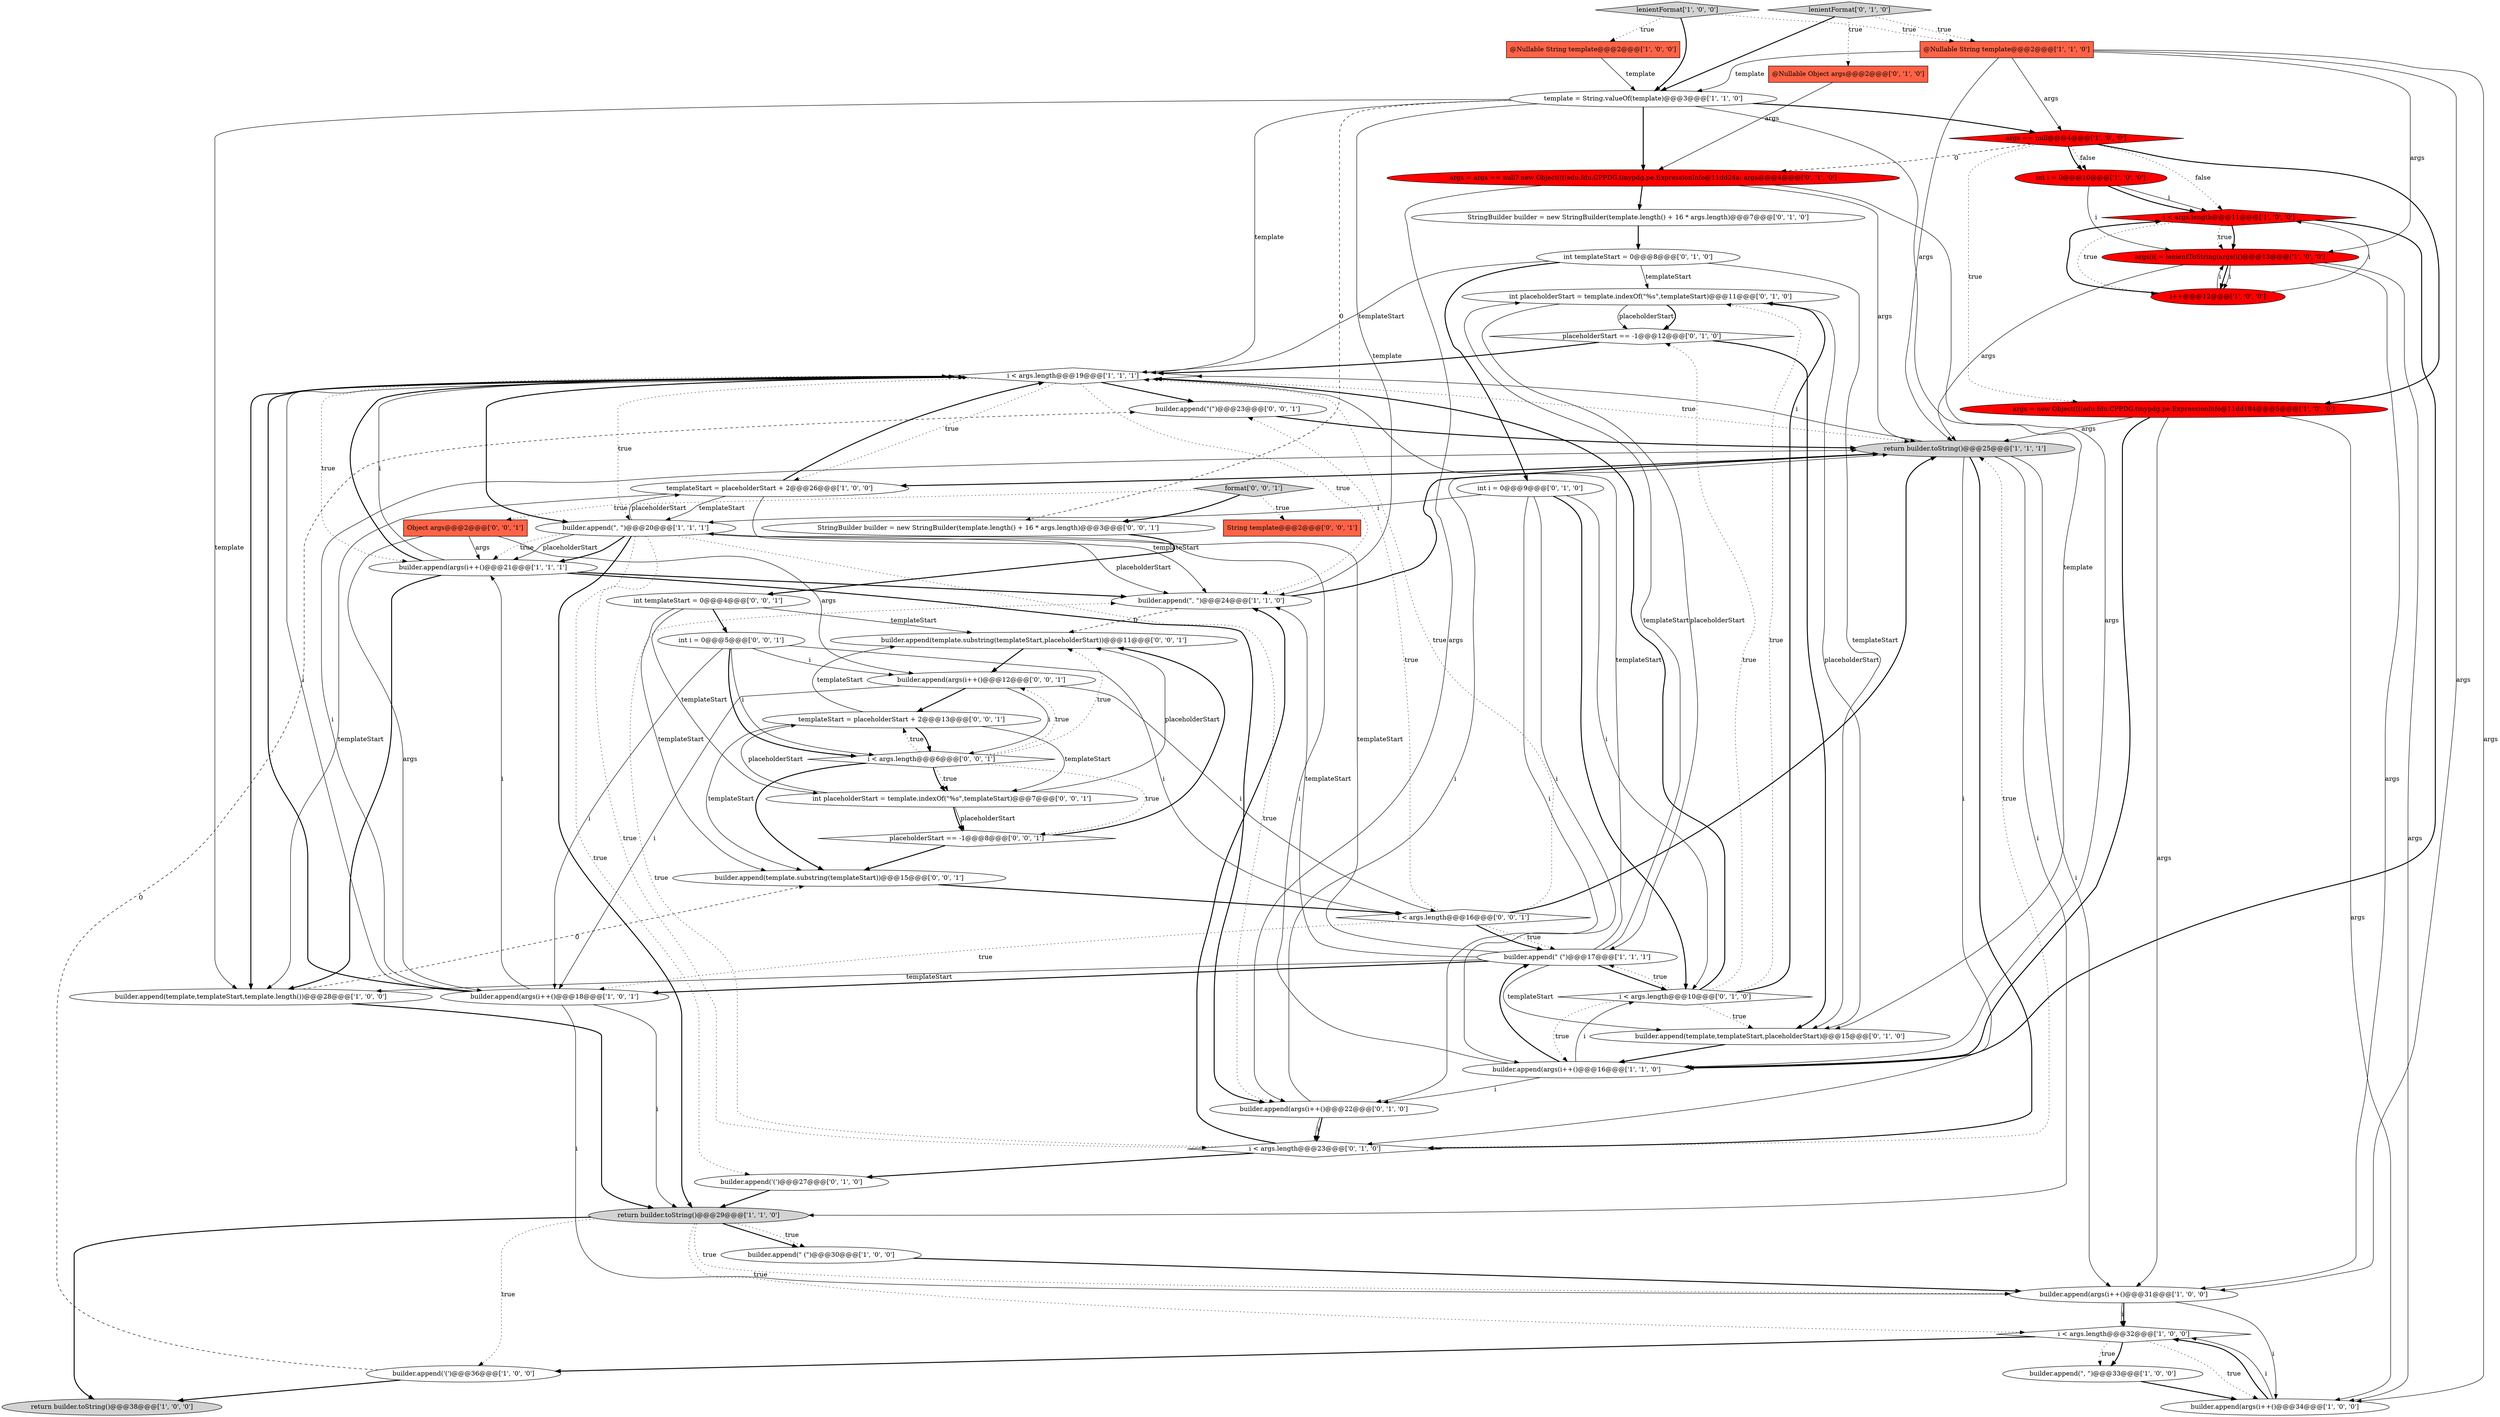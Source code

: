 digraph {
5 [style = filled, label = "lenientFormat['1', '0', '0']", fillcolor = lightgray, shape = diamond image = "AAA0AAABBB1BBB"];
15 [style = filled, label = "return builder.toString()@@@29@@@['1', '1', '0']", fillcolor = lightgray, shape = ellipse image = "AAA0AAABBB1BBB"];
55 [style = filled, label = "int placeholderStart = template.indexOf(\"%s\",templateStart)@@@7@@@['0', '0', '1']", fillcolor = white, shape = ellipse image = "AAA0AAABBB3BBB"];
16 [style = filled, label = "args = new Object((((edu.fdu.CPPDG.tinypdg.pe.ExpressionInfo@11dd184@@@5@@@['1', '0', '0']", fillcolor = red, shape = ellipse image = "AAA1AAABBB1BBB"];
28 [style = filled, label = "int placeholderStart = template.indexOf(\"%s\",templateStart)@@@11@@@['0', '1', '0']", fillcolor = white, shape = ellipse image = "AAA0AAABBB2BBB"];
14 [style = filled, label = "builder.append(args(i++()@@@34@@@['1', '0', '0']", fillcolor = white, shape = ellipse image = "AAA0AAABBB1BBB"];
29 [style = filled, label = "StringBuilder builder = new StringBuilder(template.length() + 16 * args.length)@@@7@@@['0', '1', '0']", fillcolor = white, shape = ellipse image = "AAA0AAABBB2BBB"];
43 [style = filled, label = "placeholderStart == -1@@@8@@@['0', '0', '1']", fillcolor = white, shape = diamond image = "AAA0AAABBB3BBB"];
53 [style = filled, label = "builder.append(\"(\")@@@23@@@['0', '0', '1']", fillcolor = white, shape = ellipse image = "AAA0AAABBB3BBB"];
42 [style = filled, label = "int i = 0@@@5@@@['0', '0', '1']", fillcolor = white, shape = ellipse image = "AAA0AAABBB3BBB"];
10 [style = filled, label = "i < args.length@@@32@@@['1', '0', '0']", fillcolor = white, shape = diamond image = "AAA0AAABBB1BBB"];
3 [style = filled, label = "builder.append('(')@@@36@@@['1', '0', '0']", fillcolor = white, shape = ellipse image = "AAA0AAABBB1BBB"];
36 [style = filled, label = "args = args == null? new Object((((edu.fdu.CPPDG.tinypdg.pe.ExpressionInfo@11dd24a: args@@@4@@@['0', '1', '0']", fillcolor = red, shape = ellipse image = "AAA1AAABBB2BBB"];
45 [style = filled, label = "int templateStart = 0@@@4@@@['0', '0', '1']", fillcolor = white, shape = ellipse image = "AAA0AAABBB3BBB"];
7 [style = filled, label = "args(i( = lenientToString(args(i()@@@13@@@['1', '0', '0']", fillcolor = red, shape = ellipse image = "AAA1AAABBB1BBB"];
40 [style = filled, label = "placeholderStart == -1@@@12@@@['0', '1', '0']", fillcolor = white, shape = diamond image = "AAA0AAABBB2BBB"];
46 [style = filled, label = "StringBuilder builder = new StringBuilder(template.length() + 16 * args.length)@@@3@@@['0', '0', '1']", fillcolor = white, shape = ellipse image = "AAA0AAABBB3BBB"];
24 [style = filled, label = "builder.append(args(i++()@@@31@@@['1', '0', '0']", fillcolor = white, shape = ellipse image = "AAA0AAABBB1BBB"];
4 [style = filled, label = "@Nullable String template@@@2@@@['1', '0', '0']", fillcolor = tomato, shape = box image = "AAA0AAABBB1BBB"];
6 [style = filled, label = "builder.append(args(i++()@@@21@@@['1', '1', '1']", fillcolor = white, shape = ellipse image = "AAA0AAABBB1BBB"];
50 [style = filled, label = "String template@@@2@@@['0', '0', '1']", fillcolor = tomato, shape = box image = "AAA0AAABBB3BBB"];
1 [style = filled, label = "builder.append(\" (\")@@@30@@@['1', '0', '0']", fillcolor = white, shape = ellipse image = "AAA0AAABBB1BBB"];
26 [style = filled, label = "builder.append(\", \")@@@20@@@['1', '1', '1']", fillcolor = white, shape = ellipse image = "AAA0AAABBB1BBB"];
18 [style = filled, label = "template = String.valueOf(template)@@@3@@@['1', '1', '0']", fillcolor = white, shape = ellipse image = "AAA0AAABBB1BBB"];
9 [style = filled, label = "builder.append(\", \")@@@24@@@['1', '1', '0']", fillcolor = white, shape = ellipse image = "AAA0AAABBB1BBB"];
2 [style = filled, label = "templateStart = placeholderStart + 2@@@26@@@['1', '0', '0']", fillcolor = white, shape = ellipse image = "AAA0AAABBB1BBB"];
32 [style = filled, label = "@Nullable Object args@@@2@@@['0', '1', '0']", fillcolor = tomato, shape = box image = "AAA0AAABBB2BBB"];
12 [style = filled, label = "i < args.length@@@19@@@['1', '1', '1']", fillcolor = white, shape = diamond image = "AAA0AAABBB1BBB"];
34 [style = filled, label = "builder.append(template,templateStart,placeholderStart)@@@15@@@['0', '1', '0']", fillcolor = white, shape = ellipse image = "AAA0AAABBB2BBB"];
27 [style = filled, label = "i < args.length@@@11@@@['1', '0', '0']", fillcolor = red, shape = diamond image = "AAA1AAABBB1BBB"];
33 [style = filled, label = "builder.append('(')@@@27@@@['0', '1', '0']", fillcolor = white, shape = ellipse image = "AAA0AAABBB2BBB"];
37 [style = filled, label = "i < args.length@@@10@@@['0', '1', '0']", fillcolor = white, shape = diamond image = "AAA0AAABBB2BBB"];
20 [style = filled, label = "return builder.toString()@@@25@@@['1', '1', '1']", fillcolor = lightgray, shape = ellipse image = "AAA0AAABBB1BBB"];
44 [style = filled, label = "builder.append(args(i++()@@@12@@@['0', '0', '1']", fillcolor = white, shape = ellipse image = "AAA0AAABBB3BBB"];
0 [style = filled, label = "i++@@@12@@@['1', '0', '0']", fillcolor = red, shape = ellipse image = "AAA1AAABBB1BBB"];
41 [style = filled, label = "builder.append(template.substring(templateStart,placeholderStart))@@@11@@@['0', '0', '1']", fillcolor = white, shape = ellipse image = "AAA0AAABBB3BBB"];
11 [style = filled, label = "builder.append(\", \")@@@33@@@['1', '0', '0']", fillcolor = white, shape = ellipse image = "AAA0AAABBB1BBB"];
48 [style = filled, label = "format['0', '0', '1']", fillcolor = lightgray, shape = diamond image = "AAA0AAABBB3BBB"];
23 [style = filled, label = "builder.append(\" (\")@@@17@@@['1', '1', '1']", fillcolor = white, shape = ellipse image = "AAA0AAABBB1BBB"];
39 [style = filled, label = "int templateStart = 0@@@8@@@['0', '1', '0']", fillcolor = white, shape = ellipse image = "AAA0AAABBB2BBB"];
52 [style = filled, label = "templateStart = placeholderStart + 2@@@13@@@['0', '0', '1']", fillcolor = white, shape = ellipse image = "AAA0AAABBB3BBB"];
8 [style = filled, label = "builder.append(args(i++()@@@16@@@['1', '1', '0']", fillcolor = white, shape = ellipse image = "AAA0AAABBB1BBB"];
51 [style = filled, label = "Object args@@@2@@@['0', '0', '1']", fillcolor = tomato, shape = box image = "AAA0AAABBB3BBB"];
54 [style = filled, label = "i < args.length@@@16@@@['0', '0', '1']", fillcolor = white, shape = diamond image = "AAA0AAABBB3BBB"];
49 [style = filled, label = "i < args.length@@@6@@@['0', '0', '1']", fillcolor = white, shape = diamond image = "AAA0AAABBB3BBB"];
31 [style = filled, label = "builder.append(args(i++()@@@22@@@['0', '1', '0']", fillcolor = white, shape = ellipse image = "AAA0AAABBB2BBB"];
47 [style = filled, label = "builder.append(template.substring(templateStart))@@@15@@@['0', '0', '1']", fillcolor = white, shape = ellipse image = "AAA0AAABBB3BBB"];
19 [style = filled, label = "int i = 0@@@10@@@['1', '0', '0']", fillcolor = red, shape = ellipse image = "AAA1AAABBB1BBB"];
13 [style = filled, label = "builder.append(template,templateStart,template.length())@@@28@@@['1', '0', '0']", fillcolor = white, shape = ellipse image = "AAA0AAABBB1BBB"];
17 [style = filled, label = "args == null@@@4@@@['1', '0', '0']", fillcolor = red, shape = diamond image = "AAA1AAABBB1BBB"];
38 [style = filled, label = "lenientFormat['0', '1', '0']", fillcolor = lightgray, shape = diamond image = "AAA0AAABBB2BBB"];
21 [style = filled, label = "return builder.toString()@@@38@@@['1', '0', '0']", fillcolor = lightgray, shape = ellipse image = "AAA0AAABBB1BBB"];
30 [style = filled, label = "i < args.length@@@23@@@['0', '1', '0']", fillcolor = white, shape = diamond image = "AAA0AAABBB2BBB"];
25 [style = filled, label = "@Nullable String template@@@2@@@['1', '1', '0']", fillcolor = tomato, shape = box image = "AAA0AAABBB1BBB"];
35 [style = filled, label = "int i = 0@@@9@@@['0', '1', '0']", fillcolor = white, shape = ellipse image = "AAA0AAABBB2BBB"];
22 [style = filled, label = "builder.append(args(i++()@@@18@@@['1', '0', '1']", fillcolor = white, shape = ellipse image = "AAA0AAABBB1BBB"];
8->26 [style = solid, label="i"];
12->53 [style = bold, label=""];
32->36 [style = solid, label="args"];
37->28 [style = bold, label=""];
36->31 [style = solid, label="args"];
51->22 [style = solid, label="args"];
11->14 [style = bold, label=""];
54->22 [style = dotted, label="true"];
15->21 [style = bold, label=""];
36->29 [style = bold, label=""];
49->55 [style = dotted, label="true"];
28->34 [style = solid, label="placeholderStart"];
44->22 [style = solid, label="i"];
18->46 [style = dashed, label="0"];
26->9 [style = solid, label="placeholderStart"];
25->14 [style = solid, label="args"];
23->12 [style = solid, label="templateStart"];
49->55 [style = bold, label=""];
23->22 [style = bold, label=""];
12->20 [style = dotted, label="true"];
26->30 [style = dotted, label="true"];
35->37 [style = bold, label=""];
27->7 [style = bold, label=""];
26->15 [style = bold, label=""];
31->30 [style = bold, label=""];
45->42 [style = bold, label=""];
22->15 [style = solid, label="i"];
20->12 [style = solid, label="i"];
9->41 [style = dashed, label="0"];
6->12 [style = solid, label="i"];
20->24 [style = solid, label="i"];
17->36 [style = dashed, label="0"];
17->16 [style = bold, label=""];
10->11 [style = bold, label=""];
36->20 [style = solid, label="args"];
24->10 [style = bold, label=""];
54->12 [style = dotted, label="true"];
8->23 [style = bold, label=""];
33->15 [style = bold, label=""];
29->39 [style = bold, label=""];
35->31 [style = solid, label="i"];
15->24 [style = dotted, label="true"];
12->2 [style = dotted, label="true"];
53->20 [style = bold, label=""];
14->10 [style = bold, label=""];
0->27 [style = solid, label="i"];
15->10 [style = dotted, label="true"];
7->0 [style = bold, label=""];
40->34 [style = bold, label=""];
34->8 [style = bold, label=""];
26->6 [style = bold, label=""];
45->55 [style = solid, label="templateStart"];
2->26 [style = solid, label="templateStart"];
54->53 [style = dotted, label="true"];
5->4 [style = dotted, label="true"];
23->9 [style = solid, label="templateStart"];
44->49 [style = solid, label="i"];
36->8 [style = solid, label="args"];
25->7 [style = solid, label="args"];
17->16 [style = dotted, label="true"];
55->41 [style = solid, label="placeholderStart"];
15->3 [style = dotted, label="true"];
37->8 [style = dotted, label="true"];
38->18 [style = bold, label=""];
23->37 [style = bold, label=""];
42->49 [style = solid, label="i"];
43->47 [style = bold, label=""];
55->52 [style = solid, label="placeholderStart"];
24->14 [style = solid, label="i"];
28->40 [style = solid, label="placeholderStart"];
47->54 [style = bold, label=""];
12->6 [style = dotted, label="true"];
5->25 [style = dotted, label="true"];
49->41 [style = dotted, label="true"];
49->44 [style = dotted, label="true"];
39->35 [style = bold, label=""];
30->9 [style = dotted, label="true"];
20->30 [style = solid, label="i"];
26->6 [style = dotted, label="true"];
13->15 [style = bold, label=""];
35->8 [style = solid, label="i"];
7->24 [style = solid, label="args"];
27->8 [style = bold, label=""];
42->22 [style = solid, label="i"];
20->15 [style = solid, label="i"];
52->47 [style = solid, label="templateStart"];
35->37 [style = solid, label="i"];
26->33 [style = dotted, label="true"];
30->33 [style = bold, label=""];
16->8 [style = bold, label=""];
52->41 [style = solid, label="templateStart"];
54->23 [style = dotted, label="true"];
22->6 [style = solid, label="i"];
2->13 [style = solid, label="templateStart"];
38->32 [style = dotted, label="true"];
14->10 [style = solid, label="i"];
9->20 [style = bold, label=""];
30->9 [style = bold, label=""];
38->25 [style = dotted, label="true"];
39->28 [style = solid, label="templateStart"];
5->18 [style = bold, label=""];
51->44 [style = solid, label="args"];
25->24 [style = solid, label="args"];
19->7 [style = solid, label="i"];
3->53 [style = dashed, label="0"];
23->28 [style = solid, label="templateStart"];
37->12 [style = bold, label=""];
16->24 [style = solid, label="args"];
25->17 [style = solid, label="args"];
18->12 [style = solid, label="template"];
48->46 [style = bold, label=""];
12->26 [style = dotted, label="true"];
12->13 [style = bold, label=""];
40->12 [style = bold, label=""];
26->31 [style = dotted, label="true"];
25->20 [style = solid, label="args"];
49->52 [style = dotted, label="true"];
26->2 [style = solid, label="placeholderStart"];
10->11 [style = dotted, label="true"];
30->20 [style = dotted, label="true"];
6->13 [style = bold, label=""];
26->6 [style = solid, label="placeholderStart"];
7->20 [style = solid, label="args"];
52->55 [style = solid, label="templateStart"];
3->21 [style = bold, label=""];
55->43 [style = bold, label=""];
43->41 [style = bold, label=""];
39->12 [style = solid, label="templateStart"];
37->34 [style = dotted, label="true"];
49->43 [style = dotted, label="true"];
25->18 [style = solid, label="template"];
39->34 [style = solid, label="templateStart"];
22->24 [style = solid, label="i"];
54->23 [style = bold, label=""];
15->1 [style = bold, label=""];
6->12 [style = bold, label=""];
19->27 [style = solid, label="i"];
18->13 [style = solid, label="template"];
28->40 [style = bold, label=""];
23->34 [style = solid, label="templateStart"];
48->50 [style = dotted, label="true"];
22->12 [style = solid, label="i"];
52->49 [style = bold, label=""];
0->27 [style = bold, label=""];
24->10 [style = solid, label="i"];
55->43 [style = solid, label="placeholderStart"];
28->23 [style = solid, label="placeholderStart"];
18->9 [style = solid, label="template"];
17->19 [style = dotted, label="false"];
18->17 [style = bold, label=""];
10->3 [style = bold, label=""];
7->0 [style = solid, label="i"];
16->14 [style = solid, label="args"];
18->36 [style = bold, label=""];
54->20 [style = bold, label=""];
17->27 [style = dotted, label="false"];
12->26 [style = bold, label=""];
48->51 [style = dotted, label="true"];
4->18 [style = solid, label="template"];
45->47 [style = solid, label="templateStart"];
35->26 [style = solid, label="i"];
17->19 [style = bold, label=""];
2->12 [style = bold, label=""];
49->47 [style = bold, label=""];
22->20 [style = solid, label="i"];
20->2 [style = bold, label=""];
10->14 [style = dotted, label="true"];
42->44 [style = solid, label="i"];
8->31 [style = solid, label="i"];
42->54 [style = solid, label="i"];
6->31 [style = bold, label=""];
27->7 [style = dotted, label="true"];
23->13 [style = solid, label="templateStart"];
2->9 [style = solid, label="templateStart"];
31->30 [style = solid, label="i"];
27->0 [style = dotted, label="true"];
7->14 [style = solid, label="args"];
22->12 [style = bold, label=""];
44->54 [style = solid, label="i"];
19->27 [style = bold, label=""];
1->24 [style = bold, label=""];
15->1 [style = dotted, label="true"];
44->52 [style = bold, label=""];
16->20 [style = solid, label="args"];
46->45 [style = bold, label=""];
23->26 [style = solid, label="templateStart"];
45->41 [style = solid, label="templateStart"];
51->6 [style = solid, label="args"];
42->49 [style = bold, label=""];
37->28 [style = dotted, label="true"];
13->47 [style = dashed, label="0"];
37->23 [style = dotted, label="true"];
6->9 [style = bold, label=""];
37->40 [style = dotted, label="true"];
20->30 [style = bold, label=""];
12->9 [style = dotted, label="true"];
41->44 [style = bold, label=""];
8->37 [style = solid, label="i"];
0->7 [style = solid, label="i"];
31->20 [style = solid, label="i"];
18->34 [style = solid, label="template"];
}
